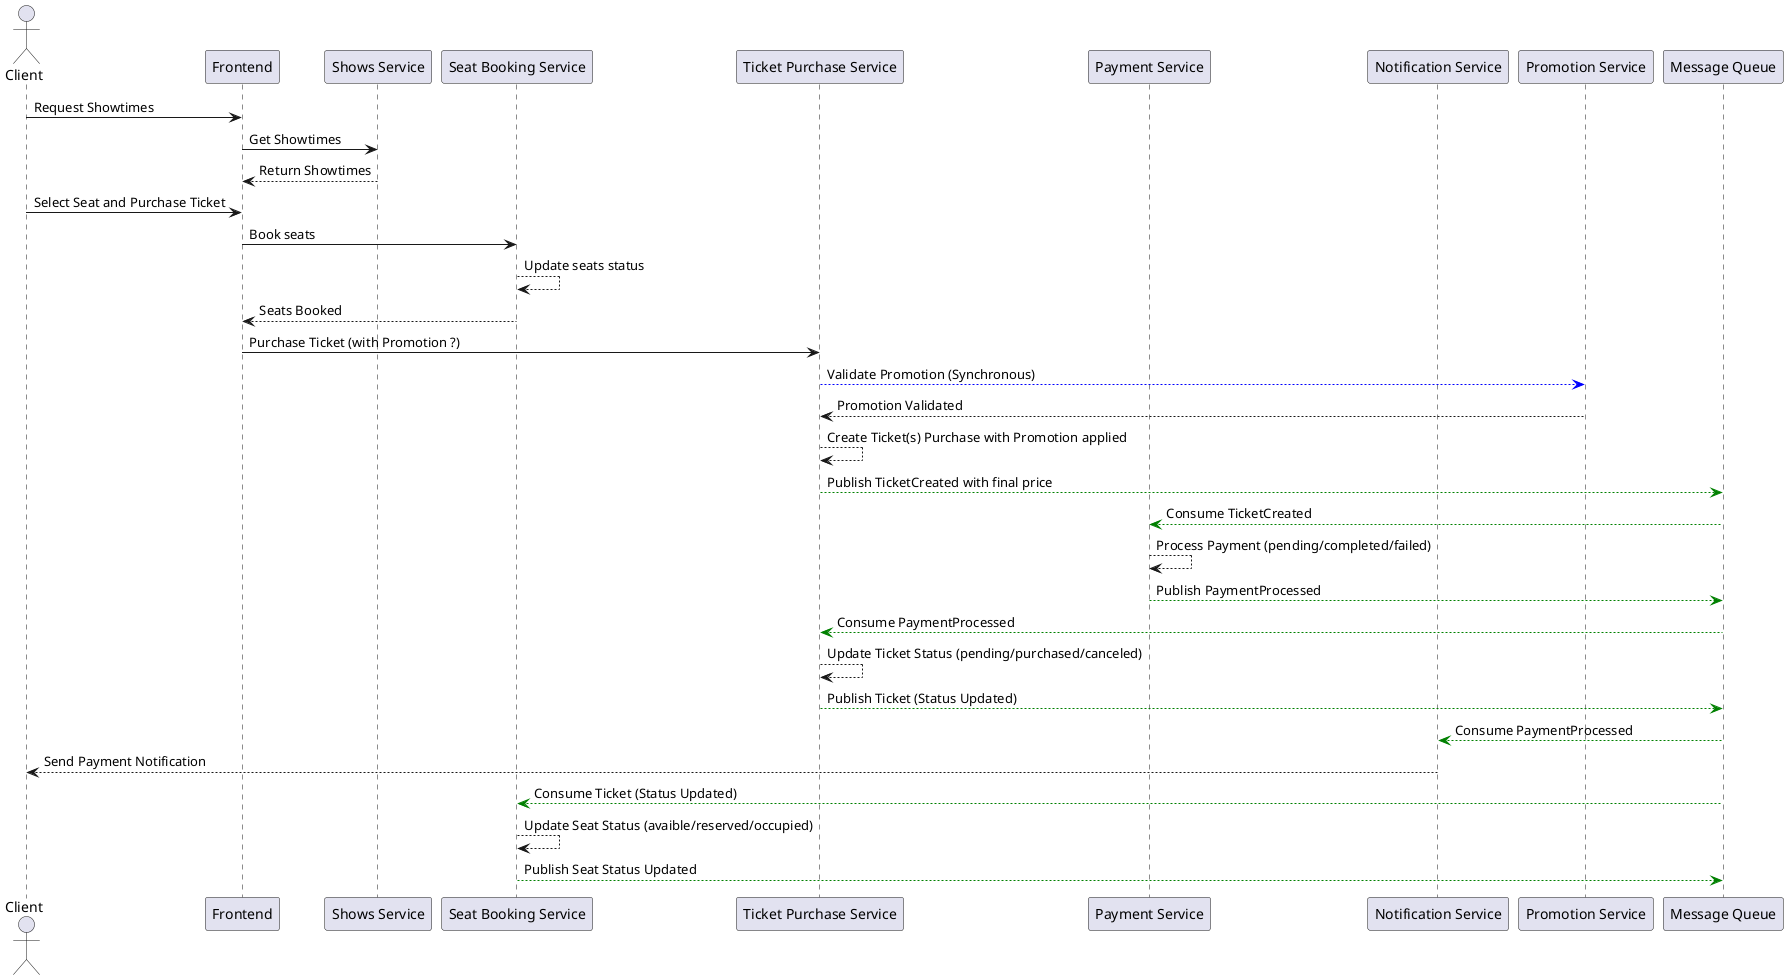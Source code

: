 @startuml SequenceDiagram

actor Client
participant "Frontend" as FE
participant "Shows Service" as ShowsService
participant "Seat Booking Service" as SeatBookingService
participant "Ticket Purchase Service" as TicketPurchaseService
participant "Payment Service" as PaymentService
participant "Notification Service" as NotificationService
participant "Promotion Service" as PromotionService
participant "Message Queue" as MQ

' Flujo: Cliente visualiza horarios de programas
Client -> FE: Request Showtimes
FE -> ShowsService: Get Showtimes
ShowsService --> FE: Return Showtimes

' Flujo: Cliente selecciona asiento y compra ticket
Client -> FE: Select Seat and Purchase Ticket
FE -> SeatBookingService: Book seats
SeatBookingService --> SeatBookingService: Update seats status
SeatBookingService --> FE : Seats Booked
FE -> TicketPurchaseService: Purchase Ticket (with Promotion ?)
TicketPurchaseService -[#blue]-> PromotionService: Validate Promotion (Synchronous)
PromotionService --> TicketPurchaseService: Promotion Validated
TicketPurchaseService --> TicketPurchaseService: Create Ticket(s) Purchase with Promotion applied
TicketPurchaseService -[#green]-> MQ: Publish TicketCreated with final price

' Procesamiento del pago
MQ -[#green]-> PaymentService: Consume TicketCreated
PaymentService --> PaymentService: Process Payment (pending/completed/failed)
PaymentService -[#green]-> MQ: Publish PaymentProcessed

' Actualización del estado del ticket
MQ -[#green]-> TicketPurchaseService: Consume PaymentProcessed
TicketPurchaseService --> TicketPurchaseService: Update Ticket Status (pending/purchased/canceled)
TicketPurchaseService -[#green]-> MQ: Publish Ticket (Status Updated)

' Notificación al cliente
MQ -[#green]-> NotificationService: Consume PaymentProcessed
NotificationService --> Client: Send Payment Notification

' Flujo: Actualización de asientos
MQ -[#green]-> SeatBookingService: Consume Ticket (Status Updated)
SeatBookingService --> SeatBookingService: Update Seat Status (avaible/reserved/occupied)
SeatBookingService -[#green]-> MQ: Publish Seat Status Updated

@enduml